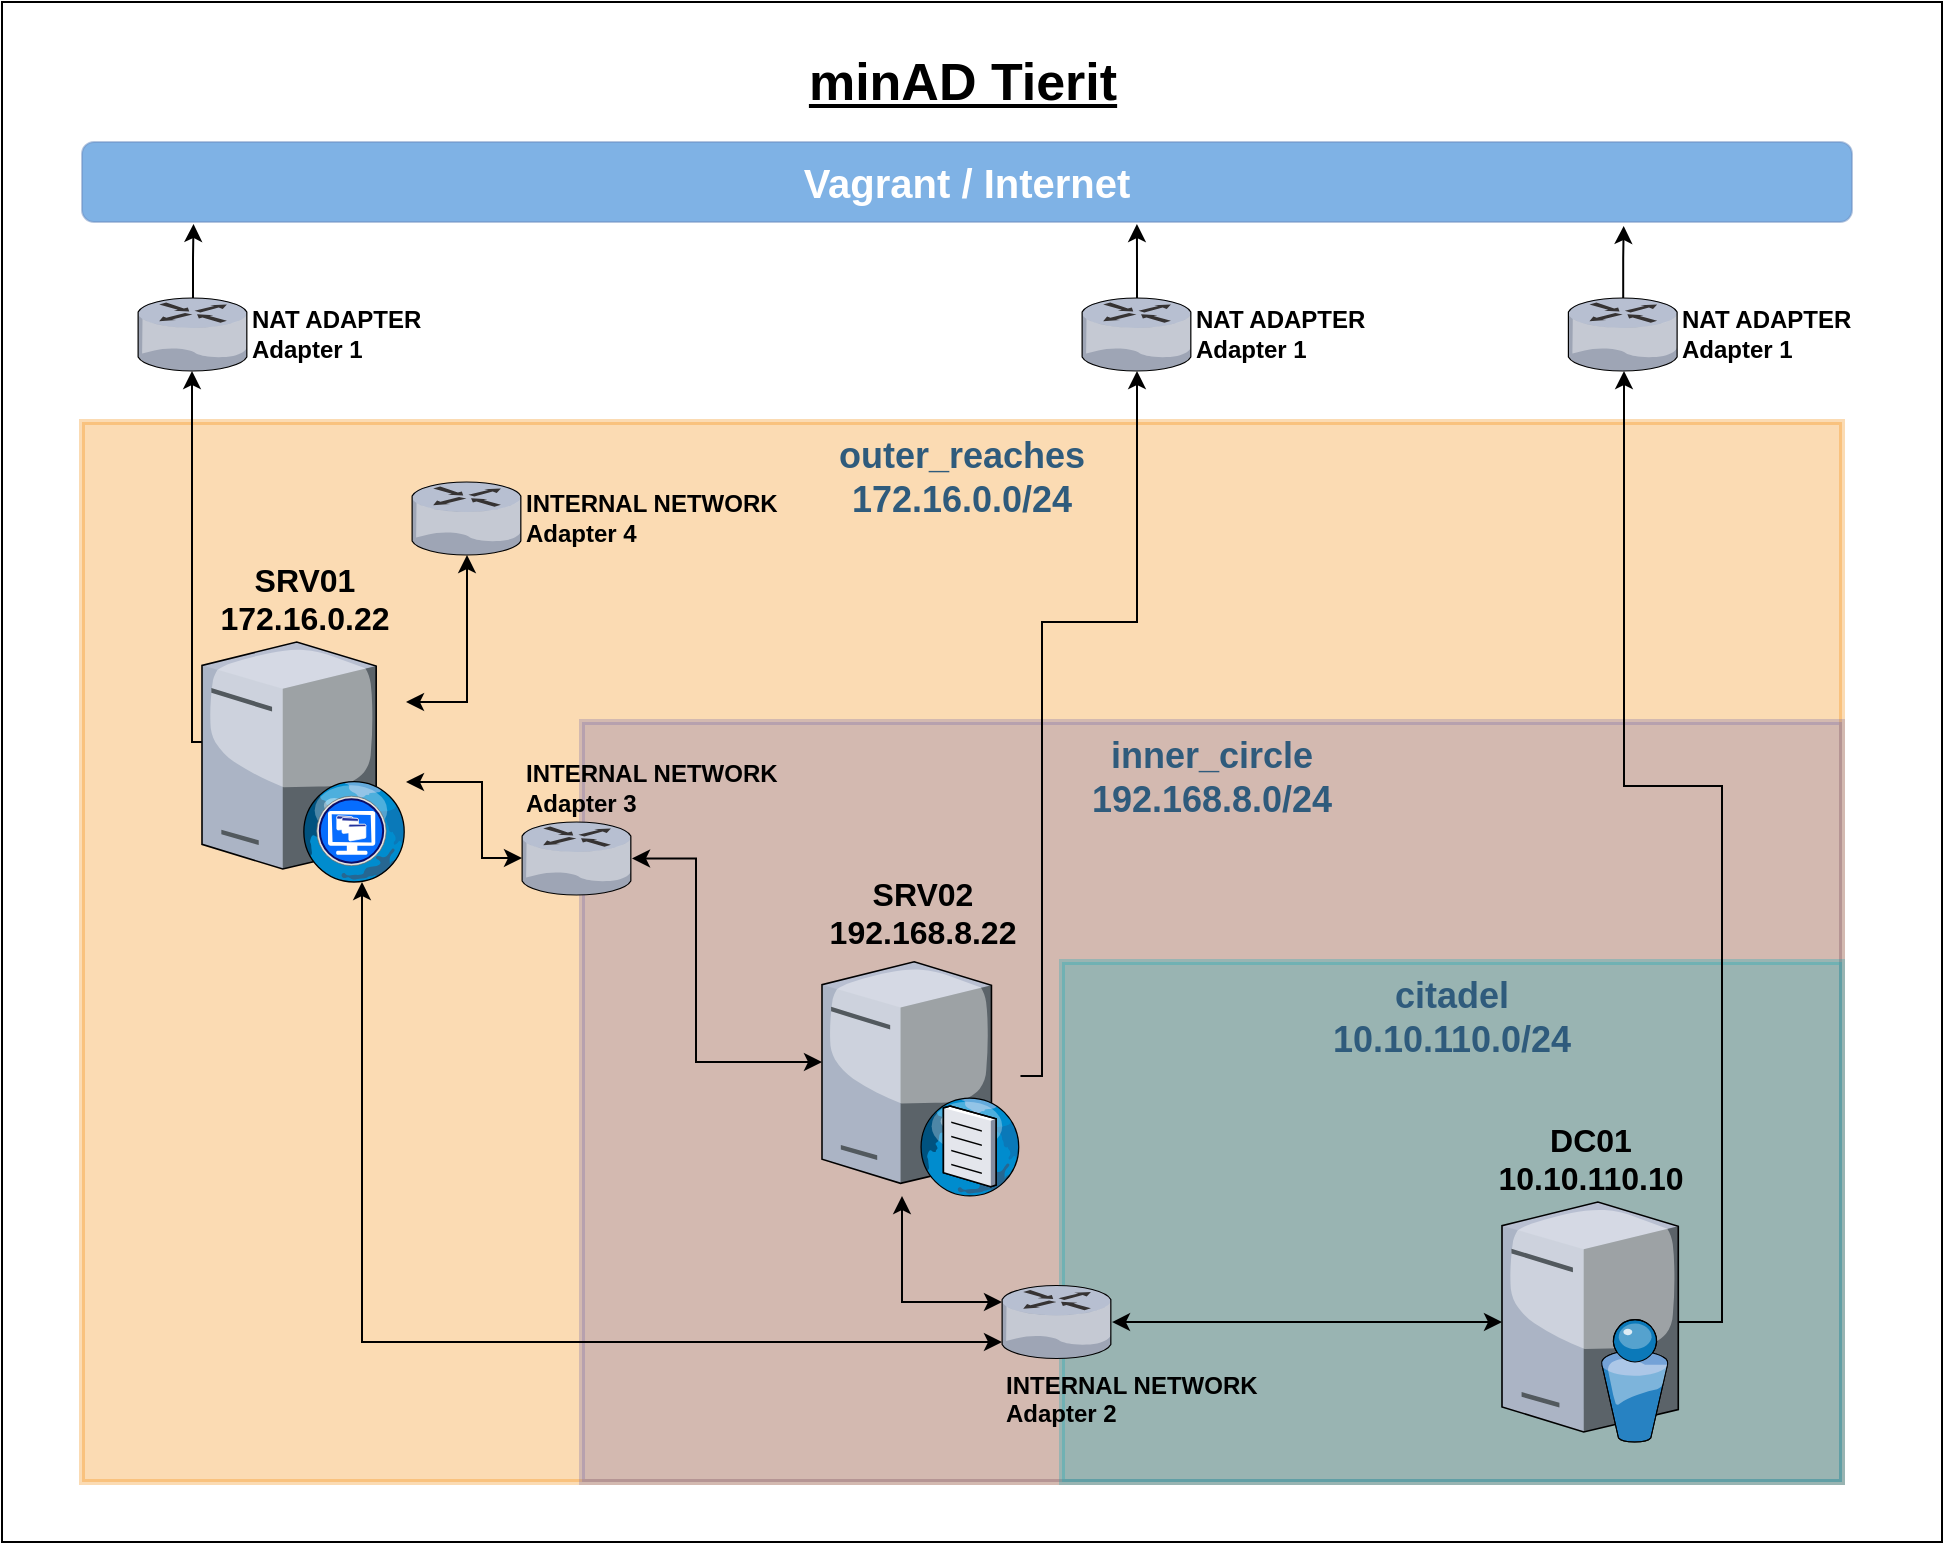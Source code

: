 <mxfile version="21.1.2" type="device">
  <diagram name="Page-1" id="e3a06f82-3646-2815-327d-82caf3d4e204">
    <mxGraphModel dx="1036" dy="614" grid="1" gridSize="10" guides="1" tooltips="1" connect="1" arrows="1" fold="1" page="1" pageScale="1.5" pageWidth="1169" pageHeight="826" background="none" math="0" shadow="0">
      <root>
        <mxCell id="0" style=";html=1;" />
        <mxCell id="1" style=";html=1;" parent="0" />
        <mxCell id="bGoVK-sDFNB5LfRDewBl-7" value="" style="rounded=0;whiteSpace=wrap;html=1;fontSize=26;" parent="1" vertex="1">
          <mxGeometry x="520" y="90" width="970" height="770" as="geometry" />
        </mxCell>
        <mxCell id="6a7d8f32e03d9370-57" value="&lt;div style=&quot;font-size: 18px&quot;&gt;&lt;font style=&quot;font-size: 18px&quot;&gt;outer_reaches&lt;/font&gt;&lt;/div&gt;&lt;div style=&quot;font-size: 18px&quot;&gt;&lt;font style=&quot;font-size: 18px&quot;&gt;172.16.0.0/24&lt;/font&gt;&lt;br&gt;&lt;/div&gt;" style="whiteSpace=wrap;html=1;fillColor=#F08705;fontSize=14;strokeColor=#F08705;verticalAlign=top;fontStyle=1;opacity=30;fontColor=#2F5B7C;rounded=0;shadow=0;labelBackgroundColor=none;strokeWidth=3;" parent="1" vertex="1">
          <mxGeometry x="560" y="300" width="880" height="530" as="geometry" />
        </mxCell>
        <mxCell id="6a7d8f32e03d9370-62" value="minAD Tierit" style="text;strokeColor=none;fillColor=none;html=1;fontSize=26;fontStyle=5;verticalAlign=middle;align=center;" parent="1" vertex="1">
          <mxGeometry x="569.5" y="110" width="861" height="40" as="geometry" />
        </mxCell>
        <mxCell id="bGoVK-sDFNB5LfRDewBl-8" value="&lt;div style=&quot;font-size: 18px&quot;&gt;&lt;font style=&quot;font-size: 18px&quot;&gt;inner_circle&lt;/font&gt;&lt;/div&gt;&lt;div style=&quot;font-size: 18px&quot;&gt;&lt;font style=&quot;font-size: 18px&quot;&gt;192.168.8.0/24&lt;/font&gt;&lt;br&gt;&lt;/div&gt;" style="whiteSpace=wrap;html=1;fillColor=#736ca8;fontSize=14;strokeColor=#736ca8;verticalAlign=top;fontStyle=1;opacity=30;fontColor=#2F5B7C;rounded=0;shadow=0;labelBackgroundColor=none;strokeWidth=3;" parent="1" vertex="1">
          <mxGeometry x="810" y="450" width="630" height="380" as="geometry" />
        </mxCell>
        <mxCell id="bGoVK-sDFNB5LfRDewBl-9" value="&lt;div style=&quot;font-size: 18px&quot;&gt;&lt;font style=&quot;font-size: 18px&quot;&gt;citadel&lt;/font&gt;&lt;/div&gt;&lt;div style=&quot;font-size: 18px&quot;&gt;&lt;font style=&quot;font-size: 18px&quot;&gt;10.10.110.0/24&lt;/font&gt;&lt;br&gt;&lt;/div&gt;" style="whiteSpace=wrap;html=1;fillColor=#12aab5;fontSize=14;strokeColor=#12aab5;verticalAlign=top;fontStyle=1;opacity=30;fontColor=#2F5B7C;rounded=0;shadow=0;labelBackgroundColor=none;strokeWidth=3;" parent="1" vertex="1">
          <mxGeometry x="1050" y="570" width="390" height="260" as="geometry" />
        </mxCell>
        <mxCell id="XqXxKJePl3ELFrVhITwO-19" style="edgeStyle=orthogonalEdgeStyle;rounded=0;orthogonalLoop=1;jettySize=auto;html=1;" parent="1" source="NqMBTkHpHUBlxjQ2FLTl-3" target="XqXxKJePl3ELFrVhITwO-4" edge="1">
          <mxGeometry relative="1" as="geometry">
            <Array as="points">
              <mxPoint x="1380" y="750" />
              <mxPoint x="1380" y="482" />
              <mxPoint x="1331" y="482" />
            </Array>
          </mxGeometry>
        </mxCell>
        <mxCell id="NqMBTkHpHUBlxjQ2FLTl-3" value="&lt;div style=&quot;font-size: 16px&quot;&gt;&lt;font style=&quot;font-size: 16px&quot;&gt;DC01&lt;/font&gt;&lt;/div&gt;&lt;div style=&quot;font-size: 16px&quot;&gt;&lt;font style=&quot;font-size: 16px&quot;&gt;10.10.110.10&lt;/font&gt;&lt;br&gt;&lt;/div&gt;" style="verticalLabelPosition=top;sketch=0;aspect=fixed;html=1;verticalAlign=bottom;strokeColor=#82b366;align=center;outlineConnect=0;shape=mxgraph.citrix.directory_server;labelPosition=center;fontSize=14;fontStyle=1;fillColor=#d5e8d4;" parent="1" vertex="1">
          <mxGeometry x="1270" y="690" width="88.14" height="120" as="geometry" />
        </mxCell>
        <mxCell id="XqXxKJePl3ELFrVhITwO-9" style="edgeStyle=orthogonalEdgeStyle;rounded=0;orthogonalLoop=1;jettySize=auto;html=1;startArrow=classic;startFill=1;" parent="1" source="NqMBTkHpHUBlxjQ2FLTl-4" target="XqXxKJePl3ELFrVhITwO-8" edge="1">
          <mxGeometry relative="1" as="geometry">
            <Array as="points">
              <mxPoint x="970" y="740" />
            </Array>
          </mxGeometry>
        </mxCell>
        <mxCell id="NqMBTkHpHUBlxjQ2FLTl-4" value="&lt;font style=&quot;font-size: 16px&quot;&gt;SRV02&lt;br&gt;&lt;/font&gt;&lt;div style=&quot;font-size: 16px&quot;&gt;&lt;font style=&quot;font-size: 16px&quot;&gt;192.168.8.22&lt;/font&gt;&lt;br&gt;&lt;/div&gt;" style="verticalLabelPosition=top;sketch=0;aspect=fixed;html=1;verticalAlign=bottom;strokeColor=none;align=center;outlineConnect=0;shape=mxgraph.citrix.dns_server;labelPosition=center;fontSize=14;fontStyle=1" parent="1" vertex="1">
          <mxGeometry x="930" y="567" width="99.24" height="120" as="geometry" />
        </mxCell>
        <mxCell id="XqXxKJePl3ELFrVhITwO-10" style="edgeStyle=orthogonalEdgeStyle;rounded=0;orthogonalLoop=1;jettySize=auto;html=1;startArrow=classic;startFill=1;" parent="1" source="NqMBTkHpHUBlxjQ2FLTl-5" target="XqXxKJePl3ELFrVhITwO-8" edge="1">
          <mxGeometry relative="1" as="geometry">
            <Array as="points">
              <mxPoint x="700" y="760" />
            </Array>
          </mxGeometry>
        </mxCell>
        <mxCell id="XqXxKJePl3ELFrVhITwO-13" style="edgeStyle=orthogonalEdgeStyle;rounded=0;orthogonalLoop=1;jettySize=auto;html=1;startArrow=classic;startFill=1;" parent="1" source="NqMBTkHpHUBlxjQ2FLTl-5" target="XqXxKJePl3ELFrVhITwO-12" edge="1">
          <mxGeometry relative="1" as="geometry">
            <Array as="points">
              <mxPoint x="760" y="480" />
              <mxPoint x="760" y="518" />
            </Array>
          </mxGeometry>
        </mxCell>
        <mxCell id="XqXxKJePl3ELFrVhITwO-17" style="edgeStyle=orthogonalEdgeStyle;rounded=0;orthogonalLoop=1;jettySize=auto;html=1;" parent="1" source="NqMBTkHpHUBlxjQ2FLTl-5" target="XqXxKJePl3ELFrVhITwO-2" edge="1">
          <mxGeometry relative="1" as="geometry">
            <Array as="points">
              <mxPoint x="615" y="460" />
            </Array>
          </mxGeometry>
        </mxCell>
        <mxCell id="NqMBTkHpHUBlxjQ2FLTl-5" value="&lt;div style=&quot;font-size: 16px&quot;&gt;&lt;font style=&quot;font-size: 16px&quot;&gt;SRV01&lt;/font&gt;&lt;/div&gt;&lt;div style=&quot;font-size: 16px&quot;&gt;&lt;font style=&quot;font-size: 16px&quot;&gt;172.16.0.22&lt;/font&gt;&lt;br&gt;&lt;/div&gt;" style="verticalLabelPosition=top;sketch=0;aspect=fixed;html=1;verticalAlign=bottom;strokeColor=none;align=center;outlineConnect=0;shape=mxgraph.citrix.desktop_web;labelPosition=center;fontSize=14;fontStyle=1" parent="1" vertex="1">
          <mxGeometry x="620" y="410" width="102" height="120" as="geometry" />
        </mxCell>
        <mxCell id="XqXxKJePl3ELFrVhITwO-1" value="&lt;b&gt;&lt;font style=&quot;font-size: 20px&quot; color=&quot;#ffffff&quot;&gt;Vagrant / Internet&lt;/font&gt;&lt;/b&gt;" style="rounded=1;whiteSpace=wrap;html=1;strokeColor=#6c8ebf;fillColor=#0066CC;opacity=50;" parent="1" vertex="1">
          <mxGeometry x="560" y="160" width="885" height="40" as="geometry" />
        </mxCell>
        <mxCell id="XqXxKJePl3ELFrVhITwO-21" style="edgeStyle=orthogonalEdgeStyle;rounded=0;orthogonalLoop=1;jettySize=auto;html=1;entryX=0.063;entryY=1.025;entryDx=0;entryDy=0;entryPerimeter=0;" parent="1" source="XqXxKJePl3ELFrVhITwO-2" target="XqXxKJePl3ELFrVhITwO-1" edge="1">
          <mxGeometry relative="1" as="geometry" />
        </mxCell>
        <mxCell id="XqXxKJePl3ELFrVhITwO-2" value="NAT ADAPTER&lt;br&gt;Adapter 1" style="verticalLabelPosition=middle;sketch=0;aspect=fixed;html=1;verticalAlign=middle;strokeColor=none;align=left;outlineConnect=0;shape=mxgraph.citrix.router;labelPosition=right;fontStyle=1" parent="1" vertex="1">
          <mxGeometry x="588" y="238" width="55" height="36.5" as="geometry" />
        </mxCell>
        <mxCell id="XqXxKJePl3ELFrVhITwO-18" style="edgeStyle=orthogonalEdgeStyle;rounded=0;orthogonalLoop=1;jettySize=auto;html=1;startArrow=classic;startFill=1;endArrow=none;endFill=0;" parent="1" source="XqXxKJePl3ELFrVhITwO-3" target="NqMBTkHpHUBlxjQ2FLTl-4" edge="1">
          <mxGeometry relative="1" as="geometry">
            <Array as="points">
              <mxPoint x="1087" y="400" />
              <mxPoint x="1040" y="400" />
              <mxPoint x="1040" y="627" />
            </Array>
          </mxGeometry>
        </mxCell>
        <mxCell id="XqXxKJePl3ELFrVhITwO-22" style="edgeStyle=orthogonalEdgeStyle;rounded=0;orthogonalLoop=1;jettySize=auto;html=1;entryX=0.596;entryY=1.025;entryDx=0;entryDy=0;entryPerimeter=0;" parent="1" source="XqXxKJePl3ELFrVhITwO-3" target="XqXxKJePl3ELFrVhITwO-1" edge="1">
          <mxGeometry relative="1" as="geometry" />
        </mxCell>
        <mxCell id="XqXxKJePl3ELFrVhITwO-3" value="NAT ADAPTER&lt;br&gt;Adapter 1" style="verticalLabelPosition=middle;sketch=0;aspect=fixed;html=1;verticalAlign=middle;strokeColor=none;align=left;outlineConnect=0;shape=mxgraph.citrix.router;labelPosition=right;fontStyle=1" parent="1" vertex="1">
          <mxGeometry x="1060" y="238" width="55" height="36.5" as="geometry" />
        </mxCell>
        <mxCell id="XqXxKJePl3ELFrVhITwO-23" style="edgeStyle=orthogonalEdgeStyle;rounded=0;orthogonalLoop=1;jettySize=auto;html=1;entryX=0.871;entryY=1.05;entryDx=0;entryDy=0;entryPerimeter=0;" parent="1" source="XqXxKJePl3ELFrVhITwO-4" target="XqXxKJePl3ELFrVhITwO-1" edge="1">
          <mxGeometry relative="1" as="geometry" />
        </mxCell>
        <mxCell id="XqXxKJePl3ELFrVhITwO-4" value="NAT ADAPTER&lt;br&gt;Adapter 1" style="verticalLabelPosition=middle;sketch=0;aspect=fixed;html=1;verticalAlign=middle;strokeColor=none;align=left;outlineConnect=0;shape=mxgraph.citrix.router;labelPosition=right;fontStyle=1" parent="1" vertex="1">
          <mxGeometry x="1303.14" y="238" width="55" height="36.5" as="geometry" />
        </mxCell>
        <mxCell id="XqXxKJePl3ELFrVhITwO-11" style="edgeStyle=orthogonalEdgeStyle;rounded=0;orthogonalLoop=1;jettySize=auto;html=1;startArrow=classic;startFill=1;" parent="1" source="XqXxKJePl3ELFrVhITwO-8" target="NqMBTkHpHUBlxjQ2FLTl-3" edge="1">
          <mxGeometry relative="1" as="geometry" />
        </mxCell>
        <mxCell id="XqXxKJePl3ELFrVhITwO-8" value="INTERNAL NETWORK&lt;br&gt;Adapter 2" style="verticalLabelPosition=bottom;sketch=0;aspect=fixed;html=1;verticalAlign=top;strokeColor=none;align=left;outlineConnect=0;shape=mxgraph.citrix.router;labelPosition=center;fontStyle=1" parent="1" vertex="1">
          <mxGeometry x="1020" y="731.75" width="55" height="36.5" as="geometry" />
        </mxCell>
        <mxCell id="XqXxKJePl3ELFrVhITwO-14" style="edgeStyle=orthogonalEdgeStyle;rounded=0;orthogonalLoop=1;jettySize=auto;html=1;startArrow=classic;startFill=1;" parent="1" source="XqXxKJePl3ELFrVhITwO-12" target="NqMBTkHpHUBlxjQ2FLTl-4" edge="1">
          <mxGeometry relative="1" as="geometry">
            <Array as="points">
              <mxPoint x="867" y="620" />
            </Array>
          </mxGeometry>
        </mxCell>
        <mxCell id="XqXxKJePl3ELFrVhITwO-12" value="INTERNAL NETWORK&lt;br&gt;Adapter 3" style="verticalLabelPosition=top;sketch=0;aspect=fixed;html=1;verticalAlign=bottom;strokeColor=none;align=left;outlineConnect=0;shape=mxgraph.citrix.router;labelPosition=center;fontStyle=1" parent="1" vertex="1">
          <mxGeometry x="780" y="500" width="55" height="36.5" as="geometry" />
        </mxCell>
        <mxCell id="XqXxKJePl3ELFrVhITwO-16" style="edgeStyle=orthogonalEdgeStyle;rounded=0;orthogonalLoop=1;jettySize=auto;html=1;startArrow=classic;startFill=1;" parent="1" source="XqXxKJePl3ELFrVhITwO-15" target="NqMBTkHpHUBlxjQ2FLTl-5" edge="1">
          <mxGeometry relative="1" as="geometry">
            <Array as="points">
              <mxPoint x="753" y="440" />
            </Array>
          </mxGeometry>
        </mxCell>
        <mxCell id="XqXxKJePl3ELFrVhITwO-15" value="INTERNAL NETWORK&lt;br&gt;Adapter 4" style="verticalLabelPosition=middle;sketch=0;aspect=fixed;html=1;verticalAlign=middle;strokeColor=none;align=left;outlineConnect=0;shape=mxgraph.citrix.router;labelPosition=right;fontStyle=1" parent="1" vertex="1">
          <mxGeometry x="725" y="330" width="55" height="36.5" as="geometry" />
        </mxCell>
      </root>
    </mxGraphModel>
  </diagram>
</mxfile>
